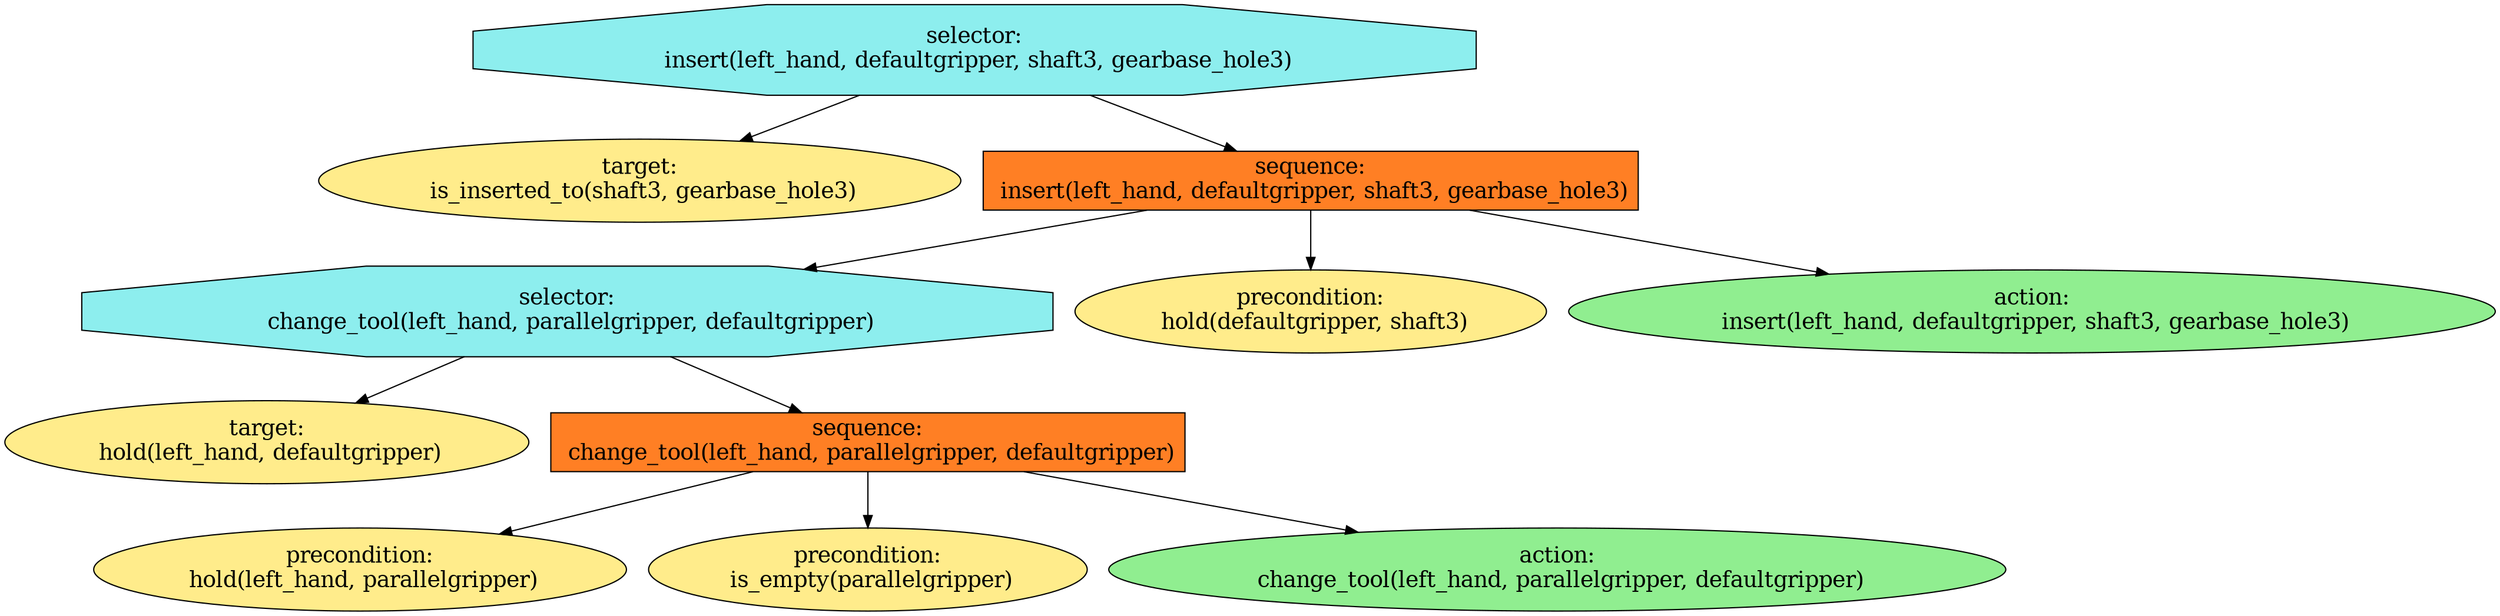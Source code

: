digraph pastafarianism {
ordering=out;
graph [fontname="times-roman"];
node [fontname="times-roman"];
edge [fontname="times-roman"];
"selector:
 insert(left_hand, defaultgripper, shaft3, gearbase_hole3)" [fillcolor=darkslategray2, fontcolor=black, fontsize=18, label="selector:
 insert(left_hand, defaultgripper, shaft3, gearbase_hole3)", shape=octagon, style=filled];
"target:
 is_inserted_to(shaft3, gearbase_hole3)" [fillcolor=lightgoldenrod1, fontcolor=black, fontsize=18, label="target:
 is_inserted_to(shaft3, gearbase_hole3)", shape=ellipse, style=filled];
"selector:
 insert(left_hand, defaultgripper, shaft3, gearbase_hole3)" -> "target:
 is_inserted_to(shaft3, gearbase_hole3)";
"sequence:
 insert(left_hand, defaultgripper, shaft3, gearbase_hole3)" [fillcolor=chocolate1, fontcolor=black, fontsize=18, label="sequence:
 insert(left_hand, defaultgripper, shaft3, gearbase_hole3)", shape=box, style=filled];
"selector:
 insert(left_hand, defaultgripper, shaft3, gearbase_hole3)" -> "sequence:
 insert(left_hand, defaultgripper, shaft3, gearbase_hole3)";
"selector:
 change_tool(left_hand, parallelgripper, defaultgripper)" [fillcolor=darkslategray2, fontcolor=black, fontsize=18, label="selector:
 change_tool(left_hand, parallelgripper, defaultgripper)", shape=octagon, style=filled];
"sequence:
 insert(left_hand, defaultgripper, shaft3, gearbase_hole3)" -> "selector:
 change_tool(left_hand, parallelgripper, defaultgripper)";
"target:
 hold(left_hand, defaultgripper)" [fillcolor=lightgoldenrod1, fontcolor=black, fontsize=18, label="target:
 hold(left_hand, defaultgripper)", shape=ellipse, style=filled];
"selector:
 change_tool(left_hand, parallelgripper, defaultgripper)" -> "target:
 hold(left_hand, defaultgripper)";
"sequence:
 change_tool(left_hand, parallelgripper, defaultgripper)" [fillcolor=chocolate1, fontcolor=black, fontsize=18, label="sequence:
 change_tool(left_hand, parallelgripper, defaultgripper)", shape=box, style=filled];
"selector:
 change_tool(left_hand, parallelgripper, defaultgripper)" -> "sequence:
 change_tool(left_hand, parallelgripper, defaultgripper)";
"precondition:
 hold(left_hand, parallelgripper)" [fillcolor=lightgoldenrod1, fontcolor=black, fontsize=18, label="precondition:
 hold(left_hand, parallelgripper)", shape=ellipse, style=filled];
"sequence:
 change_tool(left_hand, parallelgripper, defaultgripper)" -> "precondition:
 hold(left_hand, parallelgripper)";
"precondition:
 is_empty(parallelgripper)" [fillcolor=lightgoldenrod1, fontcolor=black, fontsize=18, label="precondition:
 is_empty(parallelgripper)", shape=ellipse, style=filled];
"sequence:
 change_tool(left_hand, parallelgripper, defaultgripper)" -> "precondition:
 is_empty(parallelgripper)";
"action:
 change_tool(left_hand, parallelgripper, defaultgripper)" [fillcolor=lightgreen, fontcolor=black, fontsize=18, label="action:
 change_tool(left_hand, parallelgripper, defaultgripper)", shape=ellipse, style=filled];
"sequence:
 change_tool(left_hand, parallelgripper, defaultgripper)" -> "action:
 change_tool(left_hand, parallelgripper, defaultgripper)";
"precondition:
 hold(defaultgripper, shaft3)" [fillcolor=lightgoldenrod1, fontcolor=black, fontsize=18, label="precondition:
 hold(defaultgripper, shaft3)", shape=ellipse, style=filled];
"sequence:
 insert(left_hand, defaultgripper, shaft3, gearbase_hole3)" -> "precondition:
 hold(defaultgripper, shaft3)";
"action:
 insert(left_hand, defaultgripper, shaft3, gearbase_hole3)" [fillcolor=lightgreen, fontcolor=black, fontsize=18, label="action:
 insert(left_hand, defaultgripper, shaft3, gearbase_hole3)", shape=ellipse, style=filled];
"sequence:
 insert(left_hand, defaultgripper, shaft3, gearbase_hole3)" -> "action:
 insert(left_hand, defaultgripper, shaft3, gearbase_hole3)";
}

